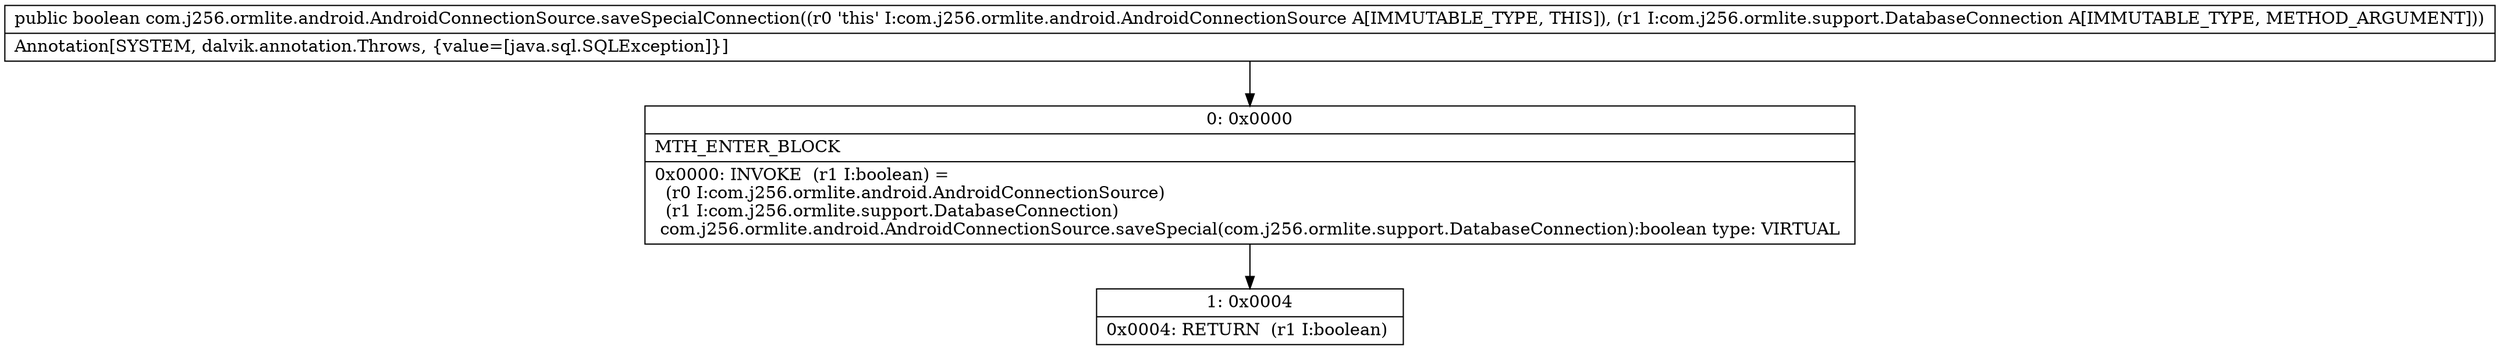 digraph "CFG forcom.j256.ormlite.android.AndroidConnectionSource.saveSpecialConnection(Lcom\/j256\/ormlite\/support\/DatabaseConnection;)Z" {
Node_0 [shape=record,label="{0\:\ 0x0000|MTH_ENTER_BLOCK\l|0x0000: INVOKE  (r1 I:boolean) = \l  (r0 I:com.j256.ormlite.android.AndroidConnectionSource)\l  (r1 I:com.j256.ormlite.support.DatabaseConnection)\l com.j256.ormlite.android.AndroidConnectionSource.saveSpecial(com.j256.ormlite.support.DatabaseConnection):boolean type: VIRTUAL \l}"];
Node_1 [shape=record,label="{1\:\ 0x0004|0x0004: RETURN  (r1 I:boolean) \l}"];
MethodNode[shape=record,label="{public boolean com.j256.ormlite.android.AndroidConnectionSource.saveSpecialConnection((r0 'this' I:com.j256.ormlite.android.AndroidConnectionSource A[IMMUTABLE_TYPE, THIS]), (r1 I:com.j256.ormlite.support.DatabaseConnection A[IMMUTABLE_TYPE, METHOD_ARGUMENT]))  | Annotation[SYSTEM, dalvik.annotation.Throws, \{value=[java.sql.SQLException]\}]\l}"];
MethodNode -> Node_0;
Node_0 -> Node_1;
}

